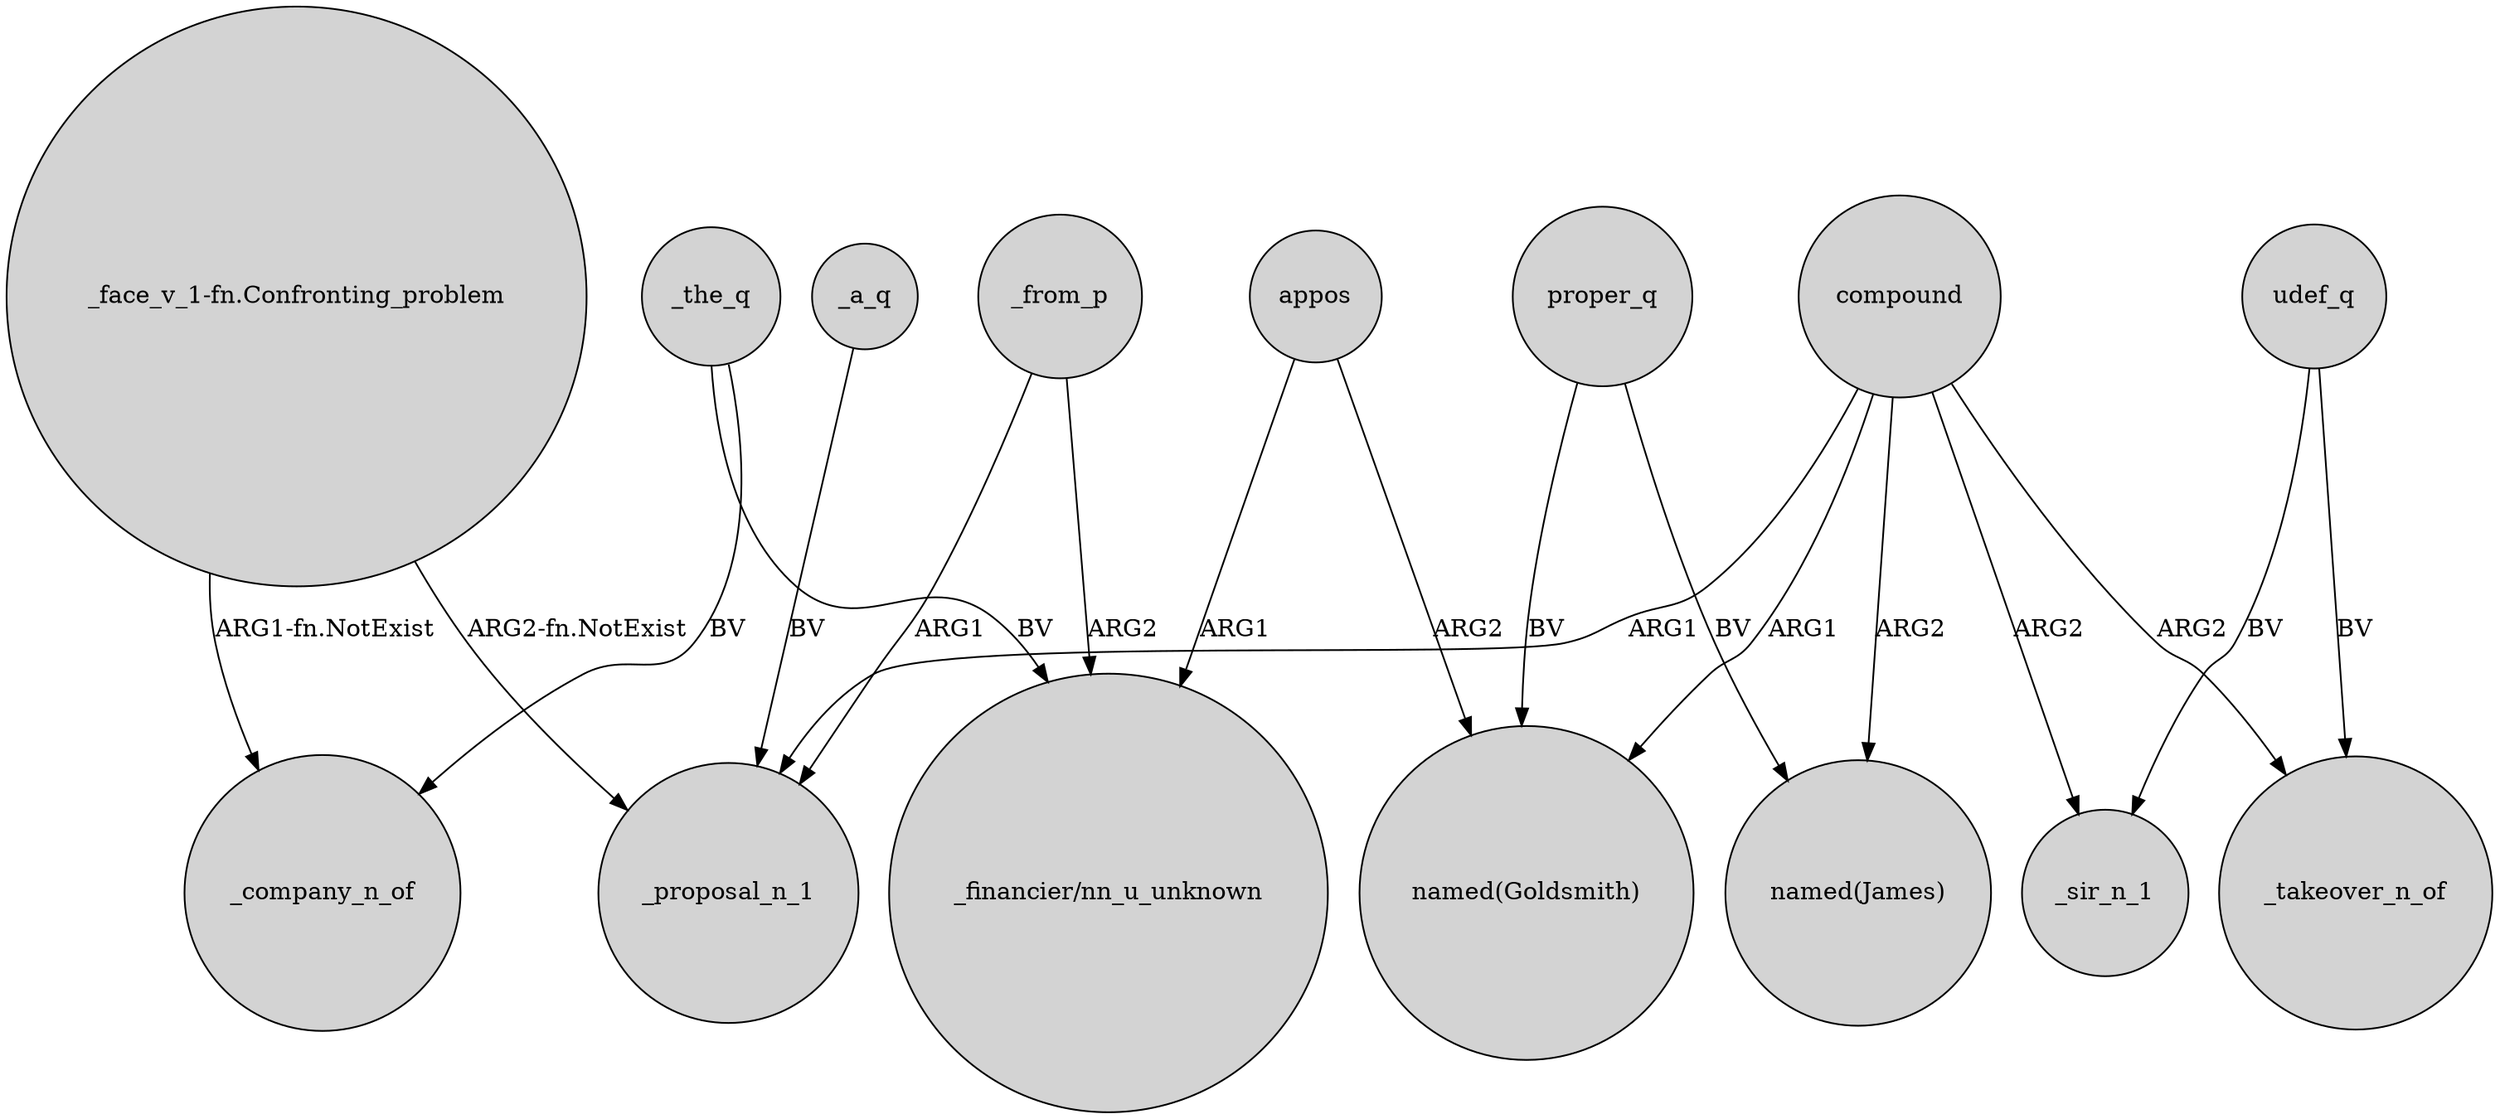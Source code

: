 digraph {
	node [shape=circle style=filled]
	"_face_v_1-fn.Confronting_problem" -> _company_n_of [label="ARG1-fn.NotExist"]
	_the_q -> "_financier/nn_u_unknown" [label=BV]
	udef_q -> _sir_n_1 [label=BV]
	_a_q -> _proposal_n_1 [label=BV]
	compound -> "named(James)" [label=ARG2]
	compound -> _sir_n_1 [label=ARG2]
	compound -> _proposal_n_1 [label=ARG1]
	compound -> _takeover_n_of [label=ARG2]
	udef_q -> _takeover_n_of [label=BV]
	_from_p -> _proposal_n_1 [label=ARG1]
	compound -> "named(Goldsmith)" [label=ARG1]
	_the_q -> _company_n_of [label=BV]
	proper_q -> "named(James)" [label=BV]
	_from_p -> "_financier/nn_u_unknown" [label=ARG2]
	proper_q -> "named(Goldsmith)" [label=BV]
	appos -> "_financier/nn_u_unknown" [label=ARG1]
	"_face_v_1-fn.Confronting_problem" -> _proposal_n_1 [label="ARG2-fn.NotExist"]
	appos -> "named(Goldsmith)" [label=ARG2]
}
